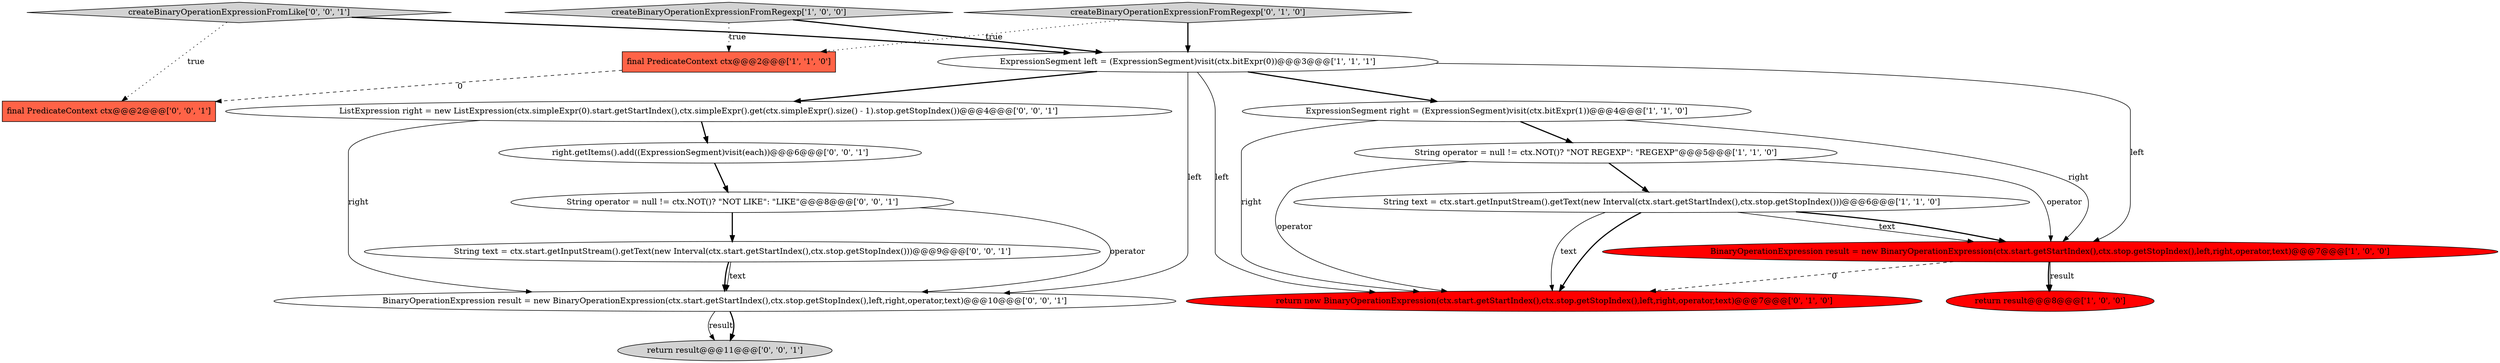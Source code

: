digraph {
13 [style = filled, label = "final PredicateContext ctx@@@2@@@['0', '0', '1']", fillcolor = tomato, shape = box image = "AAA0AAABBB3BBB"];
16 [style = filled, label = "right.getItems().add((ExpressionSegment)visit(each))@@@6@@@['0', '0', '1']", fillcolor = white, shape = ellipse image = "AAA0AAABBB3BBB"];
2 [style = filled, label = "ExpressionSegment right = (ExpressionSegment)visit(ctx.bitExpr(1))@@@4@@@['1', '1', '0']", fillcolor = white, shape = ellipse image = "AAA0AAABBB1BBB"];
12 [style = filled, label = "createBinaryOperationExpressionFromLike['0', '0', '1']", fillcolor = lightgray, shape = diamond image = "AAA0AAABBB3BBB"];
0 [style = filled, label = "return result@@@8@@@['1', '0', '0']", fillcolor = red, shape = ellipse image = "AAA1AAABBB1BBB"];
7 [style = filled, label = "BinaryOperationExpression result = new BinaryOperationExpression(ctx.start.getStartIndex(),ctx.stop.getStopIndex(),left,right,operator,text)@@@7@@@['1', '0', '0']", fillcolor = red, shape = ellipse image = "AAA1AAABBB1BBB"];
11 [style = filled, label = "ListExpression right = new ListExpression(ctx.simpleExpr(0).start.getStartIndex(),ctx.simpleExpr().get(ctx.simpleExpr().size() - 1).stop.getStopIndex())@@@4@@@['0', '0', '1']", fillcolor = white, shape = ellipse image = "AAA0AAABBB3BBB"];
15 [style = filled, label = "BinaryOperationExpression result = new BinaryOperationExpression(ctx.start.getStartIndex(),ctx.stop.getStopIndex(),left,right,operator,text)@@@10@@@['0', '0', '1']", fillcolor = white, shape = ellipse image = "AAA0AAABBB3BBB"];
10 [style = filled, label = "String operator = null != ctx.NOT()? \"NOT LIKE\": \"LIKE\"@@@8@@@['0', '0', '1']", fillcolor = white, shape = ellipse image = "AAA0AAABBB3BBB"];
17 [style = filled, label = "return result@@@11@@@['0', '0', '1']", fillcolor = lightgray, shape = ellipse image = "AAA0AAABBB3BBB"];
4 [style = filled, label = "ExpressionSegment left = (ExpressionSegment)visit(ctx.bitExpr(0))@@@3@@@['1', '1', '1']", fillcolor = white, shape = ellipse image = "AAA0AAABBB1BBB"];
6 [style = filled, label = "final PredicateContext ctx@@@2@@@['1', '1', '0']", fillcolor = tomato, shape = box image = "AAA0AAABBB1BBB"];
9 [style = filled, label = "return new BinaryOperationExpression(ctx.start.getStartIndex(),ctx.stop.getStopIndex(),left,right,operator,text)@@@7@@@['0', '1', '0']", fillcolor = red, shape = ellipse image = "AAA1AAABBB2BBB"];
8 [style = filled, label = "createBinaryOperationExpressionFromRegexp['0', '1', '0']", fillcolor = lightgray, shape = diamond image = "AAA0AAABBB2BBB"];
5 [style = filled, label = "String text = ctx.start.getInputStream().getText(new Interval(ctx.start.getStartIndex(),ctx.stop.getStopIndex()))@@@6@@@['1', '1', '0']", fillcolor = white, shape = ellipse image = "AAA0AAABBB1BBB"];
1 [style = filled, label = "createBinaryOperationExpressionFromRegexp['1', '0', '0']", fillcolor = lightgray, shape = diamond image = "AAA0AAABBB1BBB"];
14 [style = filled, label = "String text = ctx.start.getInputStream().getText(new Interval(ctx.start.getStartIndex(),ctx.stop.getStopIndex()))@@@9@@@['0', '0', '1']", fillcolor = white, shape = ellipse image = "AAA0AAABBB3BBB"];
3 [style = filled, label = "String operator = null != ctx.NOT()? \"NOT REGEXP\": \"REGEXP\"@@@5@@@['1', '1', '0']", fillcolor = white, shape = ellipse image = "AAA0AAABBB1BBB"];
11->16 [style = bold, label=""];
1->4 [style = bold, label=""];
5->9 [style = bold, label=""];
10->14 [style = bold, label=""];
16->10 [style = bold, label=""];
3->7 [style = solid, label="operator"];
4->9 [style = solid, label="left"];
4->15 [style = solid, label="left"];
2->3 [style = bold, label=""];
3->9 [style = solid, label="operator"];
7->0 [style = bold, label=""];
4->2 [style = bold, label=""];
2->7 [style = solid, label="right"];
15->17 [style = solid, label="result"];
5->7 [style = solid, label="text"];
15->17 [style = bold, label=""];
3->5 [style = bold, label=""];
12->13 [style = dotted, label="true"];
11->15 [style = solid, label="right"];
8->6 [style = dotted, label="true"];
6->13 [style = dashed, label="0"];
12->4 [style = bold, label=""];
2->9 [style = solid, label="right"];
7->0 [style = solid, label="result"];
7->9 [style = dashed, label="0"];
5->7 [style = bold, label=""];
14->15 [style = solid, label="text"];
1->6 [style = dotted, label="true"];
14->15 [style = bold, label=""];
8->4 [style = bold, label=""];
10->15 [style = solid, label="operator"];
4->11 [style = bold, label=""];
5->9 [style = solid, label="text"];
4->7 [style = solid, label="left"];
}
